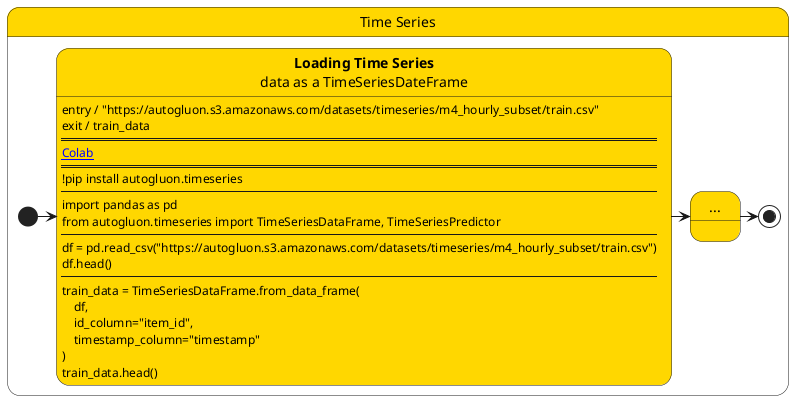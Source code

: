@startuml
'https://plantuml.com/state-diagram

'scale 350 width

'skinparam state {
'  FontSize 12
'  FontColor blue
'}

skinparam state {
  backgroundColor Gold
}

state "Time Series" as TimeSeries {
  state "**Loading Time Series**\ndata as a TimeSeriesDateFrame" as LoadingTimeSeries {

  }

  LoadingTimeSeries : entry / "https://autogluon.s3.amazonaws.com/datasets/timeseries/m4_hourly_subset/train.csv"\n\
exit / train_data\n\
====\n\
[[https://colab.research.google.com/github/autogluon/autogluon/blob/master/docs/tutorials/timeseries/forecasting-quick-start.ipynb#scrollTo=aa00faab-252f-44c9-b8f7-57131aa8251c&line=1&uniqifier=1 Colab]]\n\
====\n\
!pip install autogluon.timeseries\n\
----\n\
import pandas as pd\n\
from autogluon.timeseries import TimeSeriesDataFrame, TimeSeriesPredictor\n\
----\n\
df = pd.read_csv("https://autogluon.s3.amazonaws.com/datasets/timeseries/m4_hourly_subset/train.csv")\n\
df.head()\n\
----\n\
train_data = TimeSeriesDataFrame.from_data_frame(\n\
    df,\n\
    id_column="item_id",\n\
    timestamp_column="timestamp"\n\
)\n\
train_data.head()

  state "..." as more {

  }

  [*] -> LoadingTimeSeries
  LoadingTimeSeries -> more
  more -> [*]
}

'center footer Generated by Plant2ML www.plant2ml.com

@enduml
